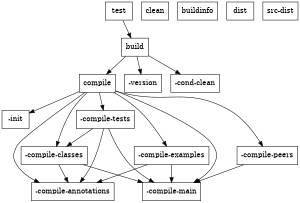 digraph G {
graph [ratio="compress", resolution=300, size="2!"];
node [shape=rect]
"-init" -> {};
"compile" -> {"-init" "-compile-annotations" "-compile-main" "-compile-peers" "-compile-classes" "-compile-tests" "-compile-examples"};
"-compile-annotations" -> {};
"-compile-main" -> {};
"-compile-peers" -> {"-compile-main"};
"-compile-classes" -> {"-compile-annotations" "-compile-main"};
"-compile-tests" -> {"-compile-annotations" "-compile-main" "-compile-classes"};
"-compile-examples" -> {"-compile-annotations" "-compile-main"};
"-version" -> {};
"build" -> {"-cond-clean" "compile" "-version"};
"clean" -> {};
"-cond-clean" -> {};
"buildinfo" -> {};
"dist" -> {};
"src-dist" -> {};
"test" -> {"build"};
}
